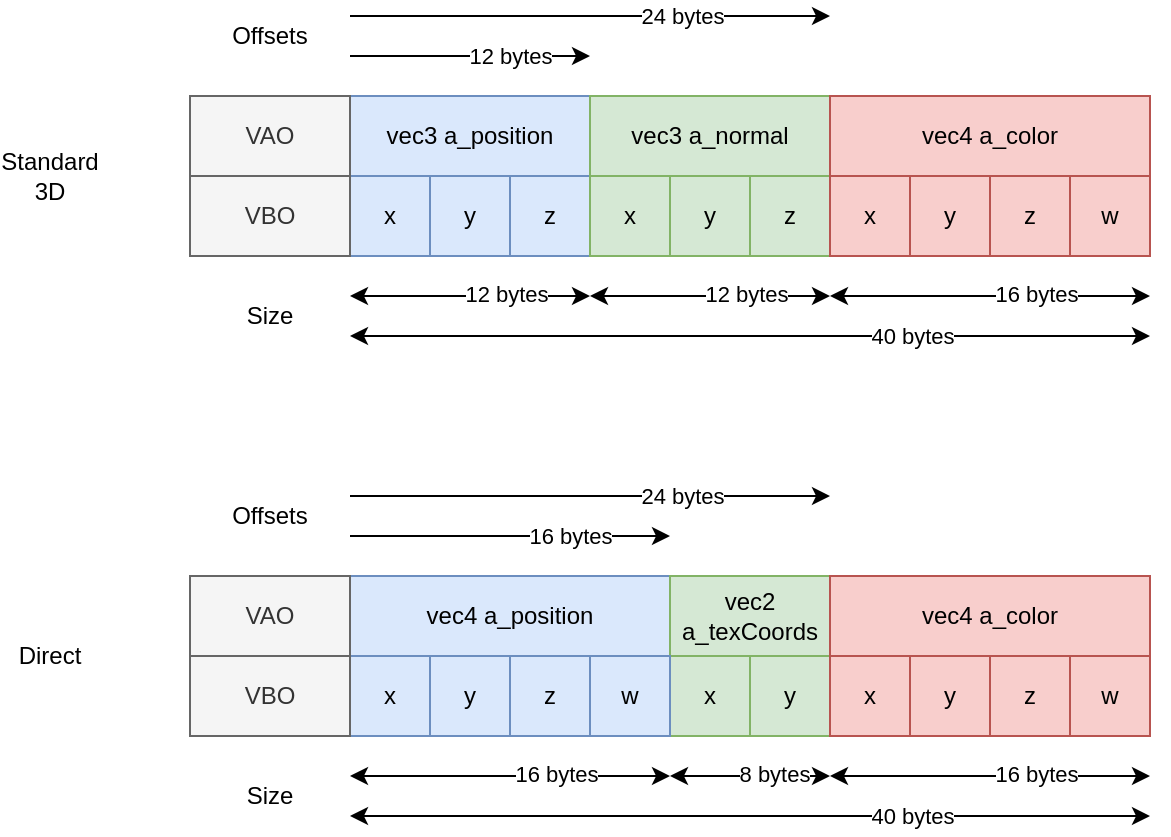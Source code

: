 <mxfile version="13.10.4" type="device"><diagram id="PRLXsmTd2vc0KXCu-5bt" name="Page-1"><mxGraphModel dx="981" dy="515" grid="1" gridSize="10" guides="1" tooltips="1" connect="1" arrows="1" fold="1" page="1" pageScale="1" pageWidth="827" pageHeight="1169" math="0" shadow="0"><root><mxCell id="0"/><mxCell id="1" parent="0"/><mxCell id="wcrusPrrvbVpcd7dLyY5-1" value="x" style="rounded=0;whiteSpace=wrap;html=1;fillColor=#dae8fc;strokeColor=#6c8ebf;" vertex="1" parent="1"><mxGeometry x="200" y="120" width="40" height="40" as="geometry"/></mxCell><mxCell id="wcrusPrrvbVpcd7dLyY5-2" value="y" style="rounded=0;whiteSpace=wrap;html=1;fillColor=#dae8fc;strokeColor=#6c8ebf;" vertex="1" parent="1"><mxGeometry x="240" y="120" width="40" height="40" as="geometry"/></mxCell><mxCell id="wcrusPrrvbVpcd7dLyY5-3" value="z" style="rounded=0;whiteSpace=wrap;html=1;fillColor=#dae8fc;strokeColor=#6c8ebf;" vertex="1" parent="1"><mxGeometry x="280" y="120" width="40" height="40" as="geometry"/></mxCell><mxCell id="wcrusPrrvbVpcd7dLyY5-4" value="x" style="rounded=0;whiteSpace=wrap;html=1;fillColor=#d5e8d4;strokeColor=#82b366;" vertex="1" parent="1"><mxGeometry x="320" y="120" width="40" height="40" as="geometry"/></mxCell><mxCell id="wcrusPrrvbVpcd7dLyY5-5" value="y" style="rounded=0;whiteSpace=wrap;html=1;fillColor=#d5e8d4;strokeColor=#82b366;" vertex="1" parent="1"><mxGeometry x="360" y="120" width="40" height="40" as="geometry"/></mxCell><mxCell id="wcrusPrrvbVpcd7dLyY5-6" value="z" style="rounded=0;whiteSpace=wrap;html=1;fillColor=#d5e8d4;strokeColor=#82b366;" vertex="1" parent="1"><mxGeometry x="400" y="120" width="40" height="40" as="geometry"/></mxCell><mxCell id="wcrusPrrvbVpcd7dLyY5-7" value="x" style="rounded=0;whiteSpace=wrap;html=1;fillColor=#f8cecc;strokeColor=#b85450;" vertex="1" parent="1"><mxGeometry x="440" y="120" width="40" height="40" as="geometry"/></mxCell><mxCell id="wcrusPrrvbVpcd7dLyY5-8" value="y" style="rounded=0;whiteSpace=wrap;html=1;fillColor=#f8cecc;strokeColor=#b85450;" vertex="1" parent="1"><mxGeometry x="480" y="120" width="40" height="40" as="geometry"/></mxCell><mxCell id="wcrusPrrvbVpcd7dLyY5-9" value="z" style="rounded=0;whiteSpace=wrap;html=1;fillColor=#f8cecc;strokeColor=#b85450;" vertex="1" parent="1"><mxGeometry x="520" y="120" width="40" height="40" as="geometry"/></mxCell><mxCell id="wcrusPrrvbVpcd7dLyY5-10" value="w" style="rounded=0;whiteSpace=wrap;html=1;fillColor=#f8cecc;strokeColor=#b85450;" vertex="1" parent="1"><mxGeometry x="560" y="120" width="40" height="40" as="geometry"/></mxCell><mxCell id="wcrusPrrvbVpcd7dLyY5-11" value="vec3 a_position" style="rounded=0;whiteSpace=wrap;html=1;fillColor=#dae8fc;strokeColor=#6c8ebf;" vertex="1" parent="1"><mxGeometry x="200" y="80" width="120" height="40" as="geometry"/></mxCell><mxCell id="wcrusPrrvbVpcd7dLyY5-12" value="vec3 a_normal" style="rounded=0;whiteSpace=wrap;html=1;fillColor=#d5e8d4;strokeColor=#82b366;" vertex="1" parent="1"><mxGeometry x="320" y="80" width="120" height="40" as="geometry"/></mxCell><mxCell id="wcrusPrrvbVpcd7dLyY5-13" value="vec4 a_color" style="rounded=0;whiteSpace=wrap;html=1;fillColor=#f8cecc;strokeColor=#b85450;" vertex="1" parent="1"><mxGeometry x="440" y="80" width="160" height="40" as="geometry"/></mxCell><mxCell id="wcrusPrrvbVpcd7dLyY5-14" value="VBO" style="rounded=0;whiteSpace=wrap;html=1;fillColor=#f5f5f5;strokeColor=#666666;fontColor=#333333;" vertex="1" parent="1"><mxGeometry x="120" y="120" width="80" height="40" as="geometry"/></mxCell><mxCell id="wcrusPrrvbVpcd7dLyY5-15" value="VAO" style="rounded=0;whiteSpace=wrap;html=1;fillColor=#f5f5f5;strokeColor=#666666;fontColor=#333333;" vertex="1" parent="1"><mxGeometry x="120" y="80" width="80" height="40" as="geometry"/></mxCell><mxCell id="wcrusPrrvbVpcd7dLyY5-16" value="" style="endArrow=classic;startArrow=classic;html=1;" edge="1" parent="1"><mxGeometry width="50" height="50" relative="1" as="geometry"><mxPoint x="200" y="180" as="sourcePoint"/><mxPoint x="320" y="180" as="targetPoint"/></mxGeometry></mxCell><mxCell id="wcrusPrrvbVpcd7dLyY5-17" value="12 bytes" style="edgeLabel;html=1;align=center;verticalAlign=middle;resizable=0;points=[];" vertex="1" connectable="0" parent="wcrusPrrvbVpcd7dLyY5-16"><mxGeometry x="0.288" y="1" relative="1" as="geometry"><mxPoint as="offset"/></mxGeometry></mxCell><mxCell id="wcrusPrrvbVpcd7dLyY5-18" value="" style="endArrow=classic;startArrow=classic;html=1;" edge="1" parent="1"><mxGeometry width="50" height="50" relative="1" as="geometry"><mxPoint x="320" y="180" as="sourcePoint"/><mxPoint x="440.0" y="180" as="targetPoint"/></mxGeometry></mxCell><mxCell id="wcrusPrrvbVpcd7dLyY5-19" value="12 bytes" style="edgeLabel;html=1;align=center;verticalAlign=middle;resizable=0;points=[];" vertex="1" connectable="0" parent="wcrusPrrvbVpcd7dLyY5-18"><mxGeometry x="0.288" y="1" relative="1" as="geometry"><mxPoint as="offset"/></mxGeometry></mxCell><mxCell id="wcrusPrrvbVpcd7dLyY5-22" value="" style="endArrow=classic;startArrow=classic;html=1;" edge="1" parent="1"><mxGeometry width="50" height="50" relative="1" as="geometry"><mxPoint x="440.0" y="180" as="sourcePoint"/><mxPoint x="600" y="180" as="targetPoint"/></mxGeometry></mxCell><mxCell id="wcrusPrrvbVpcd7dLyY5-23" value="16 bytes" style="edgeLabel;html=1;align=center;verticalAlign=middle;resizable=0;points=[];" vertex="1" connectable="0" parent="wcrusPrrvbVpcd7dLyY5-22"><mxGeometry x="0.288" y="1" relative="1" as="geometry"><mxPoint as="offset"/></mxGeometry></mxCell><mxCell id="wcrusPrrvbVpcd7dLyY5-24" value="" style="endArrow=classic;startArrow=classic;html=1;" edge="1" parent="1"><mxGeometry width="50" height="50" relative="1" as="geometry"><mxPoint x="200" y="200" as="sourcePoint"/><mxPoint x="600" y="200" as="targetPoint"/></mxGeometry></mxCell><mxCell id="wcrusPrrvbVpcd7dLyY5-25" value="40 bytes" style="edgeLabel;html=1;align=center;verticalAlign=middle;resizable=0;points=[];" vertex="1" connectable="0" parent="wcrusPrrvbVpcd7dLyY5-24"><mxGeometry x="0.689" relative="1" as="geometry"><mxPoint x="-57.62" as="offset"/></mxGeometry></mxCell><mxCell id="wcrusPrrvbVpcd7dLyY5-26" value="" style="endArrow=classic;html=1;" edge="1" parent="1"><mxGeometry width="50" height="50" relative="1" as="geometry"><mxPoint x="200" y="60" as="sourcePoint"/><mxPoint x="320" y="60" as="targetPoint"/></mxGeometry></mxCell><mxCell id="wcrusPrrvbVpcd7dLyY5-27" value="12 bytes" style="edgeLabel;html=1;align=center;verticalAlign=middle;resizable=0;points=[];" vertex="1" connectable="0" parent="wcrusPrrvbVpcd7dLyY5-26"><mxGeometry x="0.479" relative="1" as="geometry"><mxPoint x="-8.57" as="offset"/></mxGeometry></mxCell><mxCell id="wcrusPrrvbVpcd7dLyY5-28" value="" style="endArrow=classic;html=1;" edge="1" parent="1"><mxGeometry width="50" height="50" relative="1" as="geometry"><mxPoint x="200" y="40" as="sourcePoint"/><mxPoint x="440" y="40" as="targetPoint"/></mxGeometry></mxCell><mxCell id="wcrusPrrvbVpcd7dLyY5-29" value="24 bytes" style="edgeLabel;html=1;align=center;verticalAlign=middle;resizable=0;points=[];" vertex="1" connectable="0" parent="wcrusPrrvbVpcd7dLyY5-28"><mxGeometry x="0.382" relative="1" as="geometry"><mxPoint as="offset"/></mxGeometry></mxCell><mxCell id="wcrusPrrvbVpcd7dLyY5-30" value="Size" style="text;html=1;strokeColor=none;fillColor=none;align=center;verticalAlign=middle;whiteSpace=wrap;rounded=0;" vertex="1" parent="1"><mxGeometry x="140" y="180" width="40" height="20" as="geometry"/></mxCell><mxCell id="wcrusPrrvbVpcd7dLyY5-31" value="Offsets" style="text;html=1;strokeColor=none;fillColor=none;align=center;verticalAlign=middle;whiteSpace=wrap;rounded=0;" vertex="1" parent="1"><mxGeometry x="140" y="40" width="40" height="20" as="geometry"/></mxCell><mxCell id="wcrusPrrvbVpcd7dLyY5-33" value="Standard 3D" style="text;html=1;strokeColor=none;fillColor=none;align=center;verticalAlign=middle;whiteSpace=wrap;rounded=0;" vertex="1" parent="1"><mxGeometry x="30" y="110" width="40" height="20" as="geometry"/></mxCell><mxCell id="wcrusPrrvbVpcd7dLyY5-34" value="x" style="rounded=0;whiteSpace=wrap;html=1;fillColor=#dae8fc;strokeColor=#6c8ebf;" vertex="1" parent="1"><mxGeometry x="200" y="360" width="40" height="40" as="geometry"/></mxCell><mxCell id="wcrusPrrvbVpcd7dLyY5-35" value="y" style="rounded=0;whiteSpace=wrap;html=1;fillColor=#dae8fc;strokeColor=#6c8ebf;" vertex="1" parent="1"><mxGeometry x="240" y="360" width="40" height="40" as="geometry"/></mxCell><mxCell id="wcrusPrrvbVpcd7dLyY5-36" value="z" style="rounded=0;whiteSpace=wrap;html=1;fillColor=#dae8fc;strokeColor=#6c8ebf;" vertex="1" parent="1"><mxGeometry x="280" y="360" width="40" height="40" as="geometry"/></mxCell><mxCell id="wcrusPrrvbVpcd7dLyY5-37" value="x" style="rounded=0;whiteSpace=wrap;html=1;fillColor=#d5e8d4;strokeColor=#82b366;" vertex="1" parent="1"><mxGeometry x="360" y="360" width="40" height="40" as="geometry"/></mxCell><mxCell id="wcrusPrrvbVpcd7dLyY5-38" value="y" style="rounded=0;whiteSpace=wrap;html=1;fillColor=#d5e8d4;strokeColor=#82b366;" vertex="1" parent="1"><mxGeometry x="400" y="360" width="40" height="40" as="geometry"/></mxCell><mxCell id="wcrusPrrvbVpcd7dLyY5-40" value="x" style="rounded=0;whiteSpace=wrap;html=1;fillColor=#f8cecc;strokeColor=#b85450;" vertex="1" parent="1"><mxGeometry x="440" y="360" width="40" height="40" as="geometry"/></mxCell><mxCell id="wcrusPrrvbVpcd7dLyY5-41" value="y" style="rounded=0;whiteSpace=wrap;html=1;fillColor=#f8cecc;strokeColor=#b85450;" vertex="1" parent="1"><mxGeometry x="480" y="360" width="40" height="40" as="geometry"/></mxCell><mxCell id="wcrusPrrvbVpcd7dLyY5-42" value="z" style="rounded=0;whiteSpace=wrap;html=1;fillColor=#f8cecc;strokeColor=#b85450;" vertex="1" parent="1"><mxGeometry x="520" y="360" width="40" height="40" as="geometry"/></mxCell><mxCell id="wcrusPrrvbVpcd7dLyY5-43" value="w" style="rounded=0;whiteSpace=wrap;html=1;fillColor=#f8cecc;strokeColor=#b85450;" vertex="1" parent="1"><mxGeometry x="560" y="360" width="40" height="40" as="geometry"/></mxCell><mxCell id="wcrusPrrvbVpcd7dLyY5-44" value="vec4 a_position" style="rounded=0;whiteSpace=wrap;html=1;fillColor=#dae8fc;strokeColor=#6c8ebf;" vertex="1" parent="1"><mxGeometry x="200" y="320" width="160" height="40" as="geometry"/></mxCell><mxCell id="wcrusPrrvbVpcd7dLyY5-45" value="vec2 a_texCoords" style="rounded=0;whiteSpace=wrap;html=1;fillColor=#d5e8d4;strokeColor=#82b366;" vertex="1" parent="1"><mxGeometry x="360" y="320" width="80" height="40" as="geometry"/></mxCell><mxCell id="wcrusPrrvbVpcd7dLyY5-46" value="vec4 a_color" style="rounded=0;whiteSpace=wrap;html=1;fillColor=#f8cecc;strokeColor=#b85450;" vertex="1" parent="1"><mxGeometry x="440" y="320" width="160" height="40" as="geometry"/></mxCell><mxCell id="wcrusPrrvbVpcd7dLyY5-47" value="VBO" style="rounded=0;whiteSpace=wrap;html=1;fillColor=#f5f5f5;strokeColor=#666666;fontColor=#333333;" vertex="1" parent="1"><mxGeometry x="120" y="360" width="80" height="40" as="geometry"/></mxCell><mxCell id="wcrusPrrvbVpcd7dLyY5-48" value="VAO" style="rounded=0;whiteSpace=wrap;html=1;fillColor=#f5f5f5;strokeColor=#666666;fontColor=#333333;" vertex="1" parent="1"><mxGeometry x="120" y="320" width="80" height="40" as="geometry"/></mxCell><mxCell id="wcrusPrrvbVpcd7dLyY5-49" value="" style="endArrow=classic;startArrow=classic;html=1;" edge="1" parent="1"><mxGeometry width="50" height="50" relative="1" as="geometry"><mxPoint x="200" y="420" as="sourcePoint"/><mxPoint x="360" y="420" as="targetPoint"/></mxGeometry></mxCell><mxCell id="wcrusPrrvbVpcd7dLyY5-50" value="16 bytes" style="edgeLabel;html=1;align=center;verticalAlign=middle;resizable=0;points=[];" vertex="1" connectable="0" parent="wcrusPrrvbVpcd7dLyY5-49"><mxGeometry x="0.288" y="1" relative="1" as="geometry"><mxPoint as="offset"/></mxGeometry></mxCell><mxCell id="wcrusPrrvbVpcd7dLyY5-51" value="" style="endArrow=classic;startArrow=classic;html=1;" edge="1" parent="1"><mxGeometry width="50" height="50" relative="1" as="geometry"><mxPoint x="360" y="420" as="sourcePoint"/><mxPoint x="440" y="420" as="targetPoint"/></mxGeometry></mxCell><mxCell id="wcrusPrrvbVpcd7dLyY5-52" value="8 bytes" style="edgeLabel;html=1;align=center;verticalAlign=middle;resizable=0;points=[];" vertex="1" connectable="0" parent="wcrusPrrvbVpcd7dLyY5-51"><mxGeometry x="0.288" y="1" relative="1" as="geometry"><mxPoint as="offset"/></mxGeometry></mxCell><mxCell id="wcrusPrrvbVpcd7dLyY5-53" value="" style="endArrow=classic;startArrow=classic;html=1;" edge="1" parent="1"><mxGeometry width="50" height="50" relative="1" as="geometry"><mxPoint x="440" y="420" as="sourcePoint"/><mxPoint x="600" y="420" as="targetPoint"/></mxGeometry></mxCell><mxCell id="wcrusPrrvbVpcd7dLyY5-54" value="16 bytes" style="edgeLabel;html=1;align=center;verticalAlign=middle;resizable=0;points=[];" vertex="1" connectable="0" parent="wcrusPrrvbVpcd7dLyY5-53"><mxGeometry x="0.288" y="1" relative="1" as="geometry"><mxPoint as="offset"/></mxGeometry></mxCell><mxCell id="wcrusPrrvbVpcd7dLyY5-55" value="" style="endArrow=classic;startArrow=classic;html=1;" edge="1" parent="1"><mxGeometry width="50" height="50" relative="1" as="geometry"><mxPoint x="200" y="440" as="sourcePoint"/><mxPoint x="600" y="440" as="targetPoint"/></mxGeometry></mxCell><mxCell id="wcrusPrrvbVpcd7dLyY5-56" value="40 bytes" style="edgeLabel;html=1;align=center;verticalAlign=middle;resizable=0;points=[];" vertex="1" connectable="0" parent="wcrusPrrvbVpcd7dLyY5-55"><mxGeometry x="0.689" relative="1" as="geometry"><mxPoint x="-57.62" as="offset"/></mxGeometry></mxCell><mxCell id="wcrusPrrvbVpcd7dLyY5-57" value="" style="endArrow=classic;html=1;" edge="1" parent="1"><mxGeometry width="50" height="50" relative="1" as="geometry"><mxPoint x="200" y="300" as="sourcePoint"/><mxPoint x="360" y="300" as="targetPoint"/></mxGeometry></mxCell><mxCell id="wcrusPrrvbVpcd7dLyY5-58" value="16 bytes" style="edgeLabel;html=1;align=center;verticalAlign=middle;resizable=0;points=[];" vertex="1" connectable="0" parent="wcrusPrrvbVpcd7dLyY5-57"><mxGeometry x="0.479" relative="1" as="geometry"><mxPoint x="-8.57" as="offset"/></mxGeometry></mxCell><mxCell id="wcrusPrrvbVpcd7dLyY5-59" value="" style="endArrow=classic;html=1;" edge="1" parent="1"><mxGeometry width="50" height="50" relative="1" as="geometry"><mxPoint x="200" y="280" as="sourcePoint"/><mxPoint x="440" y="280" as="targetPoint"/></mxGeometry></mxCell><mxCell id="wcrusPrrvbVpcd7dLyY5-60" value="24 bytes" style="edgeLabel;html=1;align=center;verticalAlign=middle;resizable=0;points=[];" vertex="1" connectable="0" parent="wcrusPrrvbVpcd7dLyY5-59"><mxGeometry x="0.382" relative="1" as="geometry"><mxPoint as="offset"/></mxGeometry></mxCell><mxCell id="wcrusPrrvbVpcd7dLyY5-61" value="Size" style="text;html=1;strokeColor=none;fillColor=none;align=center;verticalAlign=middle;whiteSpace=wrap;rounded=0;" vertex="1" parent="1"><mxGeometry x="140" y="420" width="40" height="20" as="geometry"/></mxCell><mxCell id="wcrusPrrvbVpcd7dLyY5-62" value="Offsets" style="text;html=1;strokeColor=none;fillColor=none;align=center;verticalAlign=middle;whiteSpace=wrap;rounded=0;" vertex="1" parent="1"><mxGeometry x="140" y="280" width="40" height="20" as="geometry"/></mxCell><mxCell id="wcrusPrrvbVpcd7dLyY5-63" value="Direct" style="text;html=1;strokeColor=none;fillColor=none;align=center;verticalAlign=middle;whiteSpace=wrap;rounded=0;" vertex="1" parent="1"><mxGeometry x="30" y="350" width="40" height="20" as="geometry"/></mxCell><mxCell id="wcrusPrrvbVpcd7dLyY5-64" value="w" style="rounded=0;whiteSpace=wrap;html=1;fillColor=#dae8fc;strokeColor=#6c8ebf;" vertex="1" parent="1"><mxGeometry x="320" y="360" width="40" height="40" as="geometry"/></mxCell></root></mxGraphModel></diagram></mxfile>